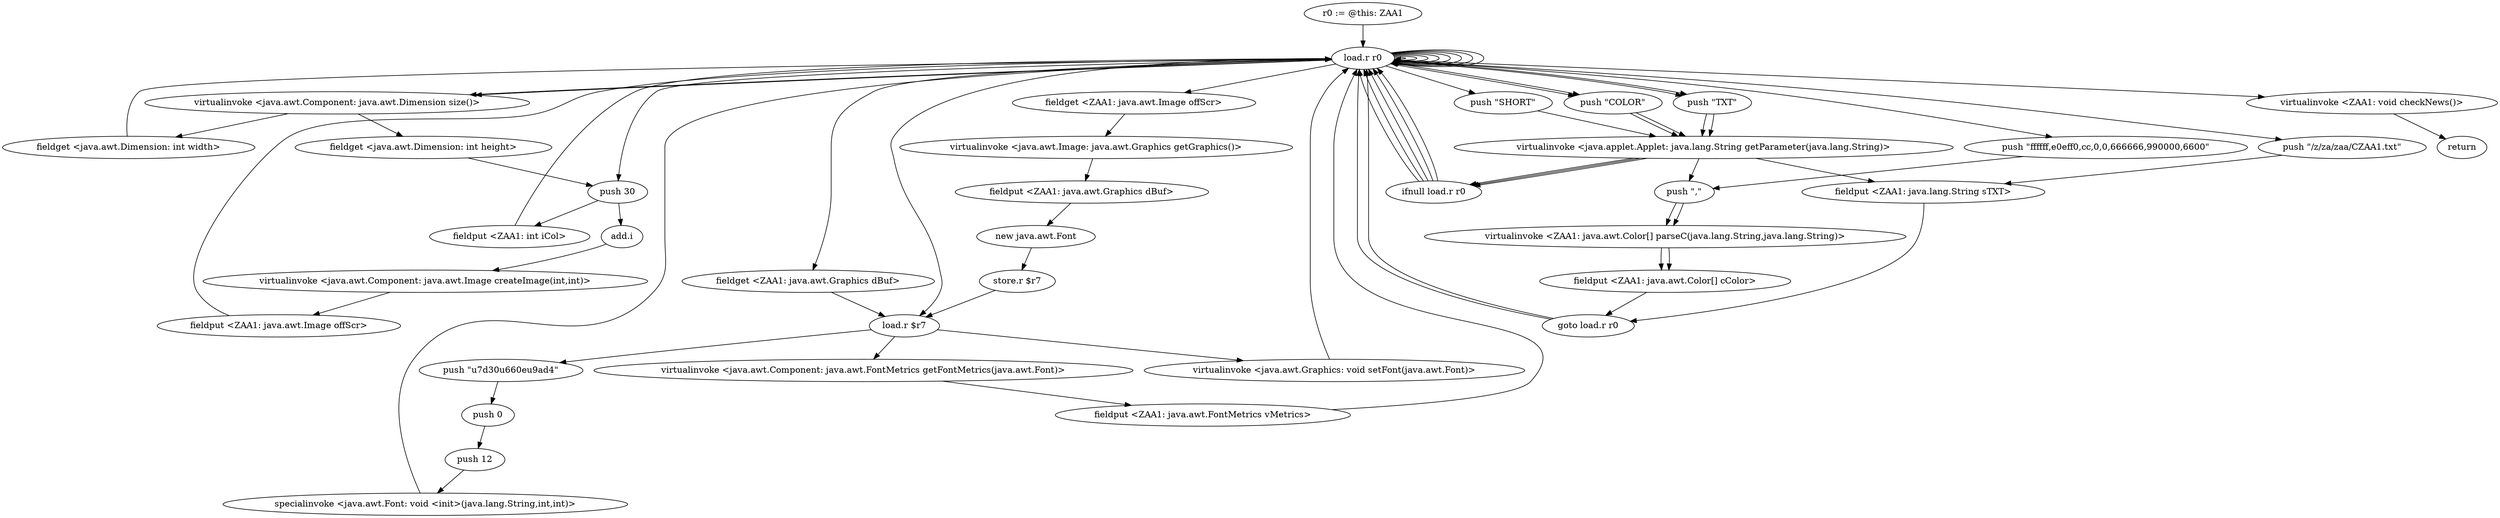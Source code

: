 digraph "" {
    "r0 := @this: ZAA1"
    "load.r r0"
    "r0 := @this: ZAA1"->"load.r r0";
    "load.r r0"->"load.r r0";
    "load.r r0"->"load.r r0";
    "virtualinvoke <java.awt.Component: java.awt.Dimension size()>"
    "load.r r0"->"virtualinvoke <java.awt.Component: java.awt.Dimension size()>";
    "fieldget <java.awt.Dimension: int width>"
    "virtualinvoke <java.awt.Component: java.awt.Dimension size()>"->"fieldget <java.awt.Dimension: int width>";
    "fieldget <java.awt.Dimension: int width>"->"load.r r0";
    "load.r r0"->"virtualinvoke <java.awt.Component: java.awt.Dimension size()>";
    "fieldget <java.awt.Dimension: int height>"
    "virtualinvoke <java.awt.Component: java.awt.Dimension size()>"->"fieldget <java.awt.Dimension: int height>";
    "push 30"
    "fieldget <java.awt.Dimension: int height>"->"push 30";
    "add.i"
    "push 30"->"add.i";
    "virtualinvoke <java.awt.Component: java.awt.Image createImage(int,int)>"
    "add.i"->"virtualinvoke <java.awt.Component: java.awt.Image createImage(int,int)>";
    "fieldput <ZAA1: java.awt.Image offScr>"
    "virtualinvoke <java.awt.Component: java.awt.Image createImage(int,int)>"->"fieldput <ZAA1: java.awt.Image offScr>";
    "fieldput <ZAA1: java.awt.Image offScr>"->"load.r r0";
    "load.r r0"->"load.r r0";
    "fieldget <ZAA1: java.awt.Image offScr>"
    "load.r r0"->"fieldget <ZAA1: java.awt.Image offScr>";
    "virtualinvoke <java.awt.Image: java.awt.Graphics getGraphics()>"
    "fieldget <ZAA1: java.awt.Image offScr>"->"virtualinvoke <java.awt.Image: java.awt.Graphics getGraphics()>";
    "fieldput <ZAA1: java.awt.Graphics dBuf>"
    "virtualinvoke <java.awt.Image: java.awt.Graphics getGraphics()>"->"fieldput <ZAA1: java.awt.Graphics dBuf>";
    "new java.awt.Font"
    "fieldput <ZAA1: java.awt.Graphics dBuf>"->"new java.awt.Font";
    "store.r $r7"
    "new java.awt.Font"->"store.r $r7";
    "load.r $r7"
    "store.r $r7"->"load.r $r7";
    "push \"\u7d30\u660e\u9ad4\""
    "load.r $r7"->"push \"\u7d30\u660e\u9ad4\"";
    "push 0"
    "push \"\u7d30\u660e\u9ad4\""->"push 0";
    "push 12"
    "push 0"->"push 12";
    "specialinvoke <java.awt.Font: void <init>(java.lang.String,int,int)>"
    "push 12"->"specialinvoke <java.awt.Font: void <init>(java.lang.String,int,int)>";
    "specialinvoke <java.awt.Font: void <init>(java.lang.String,int,int)>"->"load.r r0";
    "load.r r0"->"load.r r0";
    "load.r r0"->"load.r $r7";
    "virtualinvoke <java.awt.Component: java.awt.FontMetrics getFontMetrics(java.awt.Font)>"
    "load.r $r7"->"virtualinvoke <java.awt.Component: java.awt.FontMetrics getFontMetrics(java.awt.Font)>";
    "fieldput <ZAA1: java.awt.FontMetrics vMetrics>"
    "virtualinvoke <java.awt.Component: java.awt.FontMetrics getFontMetrics(java.awt.Font)>"->"fieldput <ZAA1: java.awt.FontMetrics vMetrics>";
    "fieldput <ZAA1: java.awt.FontMetrics vMetrics>"->"load.r r0";
    "fieldget <ZAA1: java.awt.Graphics dBuf>"
    "load.r r0"->"fieldget <ZAA1: java.awt.Graphics dBuf>";
    "fieldget <ZAA1: java.awt.Graphics dBuf>"->"load.r $r7";
    "virtualinvoke <java.awt.Graphics: void setFont(java.awt.Font)>"
    "load.r $r7"->"virtualinvoke <java.awt.Graphics: void setFont(java.awt.Font)>";
    "virtualinvoke <java.awt.Graphics: void setFont(java.awt.Font)>"->"load.r r0";
    "push \"COLOR\""
    "load.r r0"->"push \"COLOR\"";
    "virtualinvoke <java.applet.Applet: java.lang.String getParameter(java.lang.String)>"
    "push \"COLOR\""->"virtualinvoke <java.applet.Applet: java.lang.String getParameter(java.lang.String)>";
    "ifnull load.r r0"
    "virtualinvoke <java.applet.Applet: java.lang.String getParameter(java.lang.String)>"->"ifnull load.r r0";
    "ifnull load.r r0"->"load.r r0";
    "load.r r0"->"load.r r0";
    "load.r r0"->"load.r r0";
    "load.r r0"->"push \"COLOR\"";
    "push \"COLOR\""->"virtualinvoke <java.applet.Applet: java.lang.String getParameter(java.lang.String)>";
    "push \",\""
    "virtualinvoke <java.applet.Applet: java.lang.String getParameter(java.lang.String)>"->"push \",\"";
    "virtualinvoke <ZAA1: java.awt.Color[] parseC(java.lang.String,java.lang.String)>"
    "push \",\""->"virtualinvoke <ZAA1: java.awt.Color[] parseC(java.lang.String,java.lang.String)>";
    "fieldput <ZAA1: java.awt.Color[] cColor>"
    "virtualinvoke <ZAA1: java.awt.Color[] parseC(java.lang.String,java.lang.String)>"->"fieldput <ZAA1: java.awt.Color[] cColor>";
    "goto load.r r0"
    "fieldput <ZAA1: java.awt.Color[] cColor>"->"goto load.r r0";
    "goto load.r r0"->"load.r r0";
    "push \"TXT\""
    "load.r r0"->"push \"TXT\"";
    "push \"TXT\""->"virtualinvoke <java.applet.Applet: java.lang.String getParameter(java.lang.String)>";
    "virtualinvoke <java.applet.Applet: java.lang.String getParameter(java.lang.String)>"->"ifnull load.r r0";
    "ifnull load.r r0"->"load.r r0";
    "load.r r0"->"load.r r0";
    "load.r r0"->"push \"TXT\"";
    "push \"TXT\""->"virtualinvoke <java.applet.Applet: java.lang.String getParameter(java.lang.String)>";
    "fieldput <ZAA1: java.lang.String sTXT>"
    "virtualinvoke <java.applet.Applet: java.lang.String getParameter(java.lang.String)>"->"fieldput <ZAA1: java.lang.String sTXT>";
    "fieldput <ZAA1: java.lang.String sTXT>"->"goto load.r r0";
    "goto load.r r0"->"load.r r0";
    "push \"SHORT\""
    "load.r r0"->"push \"SHORT\"";
    "push \"SHORT\""->"virtualinvoke <java.applet.Applet: java.lang.String getParameter(java.lang.String)>";
    "virtualinvoke <java.applet.Applet: java.lang.String getParameter(java.lang.String)>"->"ifnull load.r r0";
    "ifnull load.r r0"->"load.r r0";
    "load.r r0"->"push 30";
    "fieldput <ZAA1: int iCol>"
    "push 30"->"fieldput <ZAA1: int iCol>";
    "fieldput <ZAA1: int iCol>"->"load.r r0";
    "virtualinvoke <ZAA1: void checkNews()>"
    "load.r r0"->"virtualinvoke <ZAA1: void checkNews()>";
    "return"
    "virtualinvoke <ZAA1: void checkNews()>"->"return";
    "ifnull load.r r0"->"load.r r0";
    "push \"/z/za/zaa/CZAA1.txt\""
    "load.r r0"->"push \"/z/za/zaa/CZAA1.txt\"";
    "push \"/z/za/zaa/CZAA1.txt\""->"fieldput <ZAA1: java.lang.String sTXT>";
    "ifnull load.r r0"->"load.r r0";
    "load.r r0"->"load.r r0";
    "push \"ffffff,e0eff0,cc,0,0,666666,990000,6600\""
    "load.r r0"->"push \"ffffff,e0eff0,cc,0,0,666666,990000,6600\"";
    "push \"ffffff,e0eff0,cc,0,0,666666,990000,6600\""->"push \",\"";
    "push \",\""->"virtualinvoke <ZAA1: java.awt.Color[] parseC(java.lang.String,java.lang.String)>";
    "virtualinvoke <ZAA1: java.awt.Color[] parseC(java.lang.String,java.lang.String)>"->"fieldput <ZAA1: java.awt.Color[] cColor>";
}
